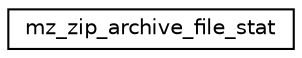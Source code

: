 digraph "Graphical Class Hierarchy"
{
  edge [fontname="Helvetica",fontsize="10",labelfontname="Helvetica",labelfontsize="10"];
  node [fontname="Helvetica",fontsize="10",shape=record];
  rankdir="LR";
  Node0 [label="mz_zip_archive_file_stat",height=0.2,width=0.4,color="black", fillcolor="white", style="filled",URL="$structmz__zip__archive__file__stat.html"];
}
